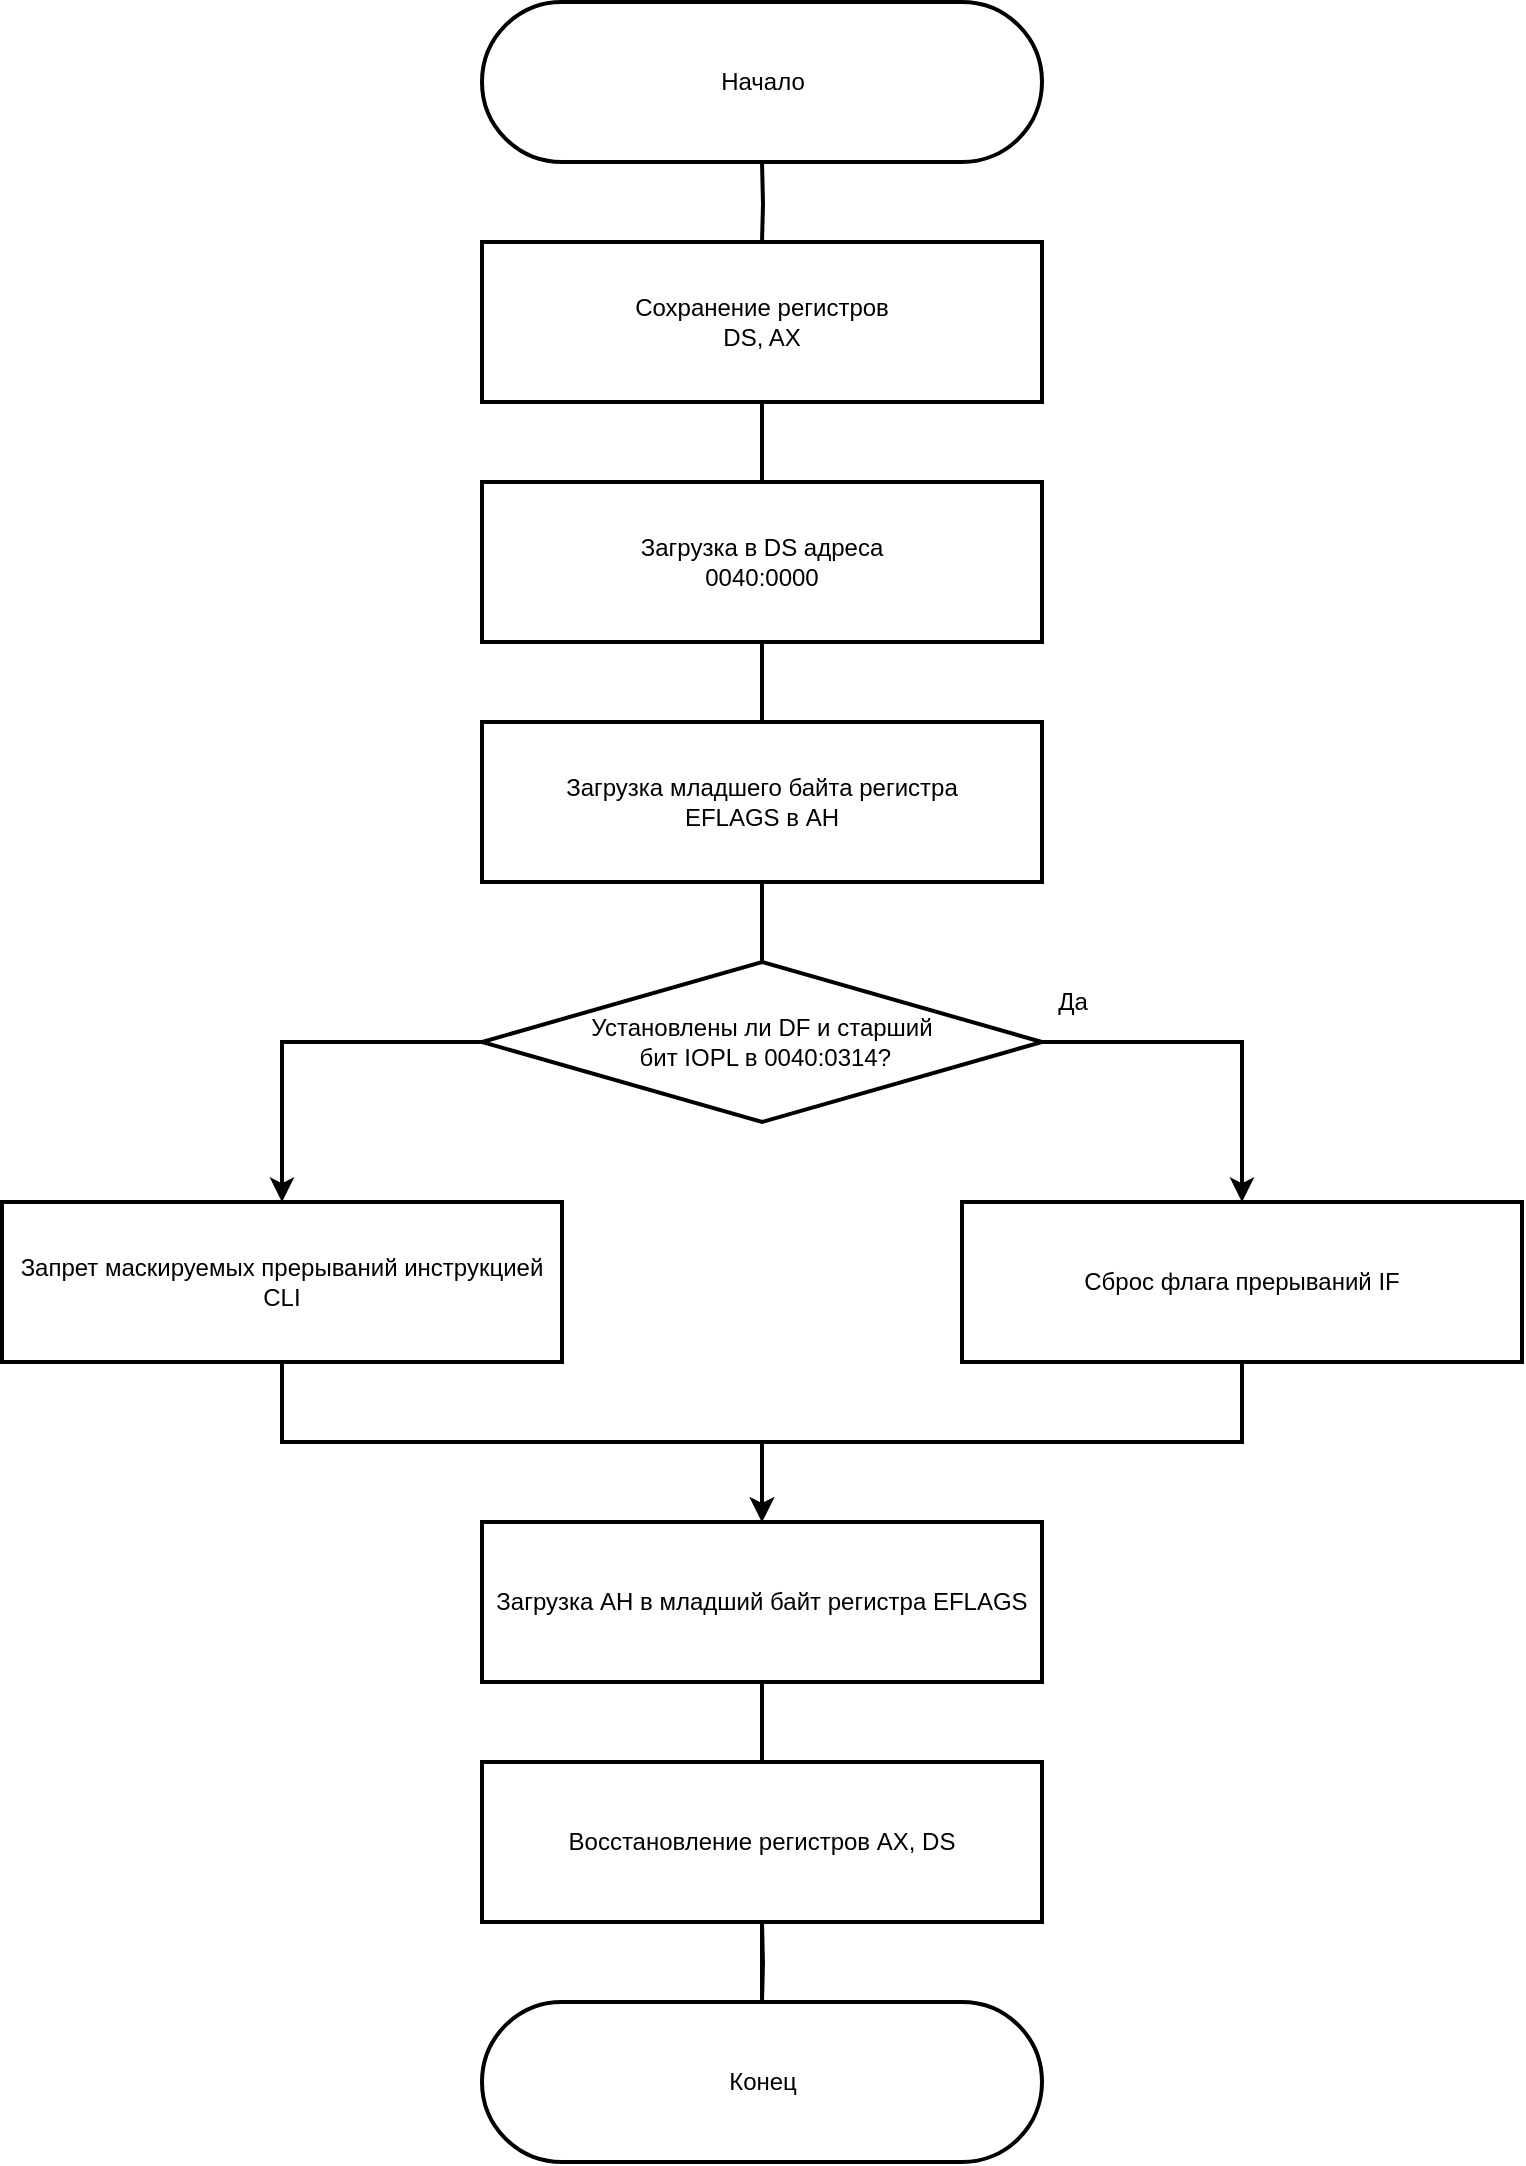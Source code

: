 <mxfile pages="3">
    <diagram id="C5RBs43oDa-KdzZeNtuy" name="Page-1">
        <mxGraphModel dx="1972" dy="605" grid="1" gridSize="10" guides="1" tooltips="1" connect="1" arrows="1" fold="1" page="1" pageScale="1" pageWidth="1169" pageHeight="1654" math="0" shadow="0">
            <root>
                <mxCell id="WIyWlLk6GJQsqaUBKTNV-0"/>
                <mxCell id="WIyWlLk6GJQsqaUBKTNV-1" parent="WIyWlLk6GJQsqaUBKTNV-0"/>
                <mxCell id="19" style="edgeStyle=orthogonalEdgeStyle;rounded=0;orthogonalLoop=1;jettySize=auto;html=1;exitX=0.5;exitY=1;exitDx=0;exitDy=0;exitPerimeter=0;entryX=0.5;entryY=0;entryDx=0;entryDy=0;startArrow=none;startFill=0;endArrow=none;endFill=0;strokeWidth=2;" parent="WIyWlLk6GJQsqaUBKTNV-1" target="22" edge="1">
                    <mxGeometry relative="1" as="geometry">
                        <mxPoint x="-610" y="170" as="sourcePoint"/>
                    </mxGeometry>
                </mxCell>
                <mxCell id="21" style="edgeStyle=orthogonalEdgeStyle;rounded=0;orthogonalLoop=1;jettySize=auto;html=1;exitX=0.5;exitY=1;exitDx=0;exitDy=0;entryX=0.5;entryY=0;entryDx=0;entryDy=0;startArrow=none;startFill=0;endArrow=none;endFill=0;strokeWidth=2;" parent="WIyWlLk6GJQsqaUBKTNV-1" source="22" target="24" edge="1">
                    <mxGeometry relative="1" as="geometry"/>
                </mxCell>
                <mxCell id="22" value="&lt;span&gt;Сохранение регистров&lt;br&gt;DS, AX&lt;br&gt;&lt;/span&gt;" style="whiteSpace=wrap;html=1;rounded=0;arcSize=6;strokeWidth=2;" parent="WIyWlLk6GJQsqaUBKTNV-1" vertex="1">
                    <mxGeometry x="-750" y="210" width="280" height="80" as="geometry"/>
                </mxCell>
                <mxCell id="23" style="edgeStyle=orthogonalEdgeStyle;rounded=0;orthogonalLoop=1;jettySize=auto;html=1;exitX=0.5;exitY=1;exitDx=0;exitDy=0;entryX=0.5;entryY=0;entryDx=0;entryDy=0;startArrow=none;startFill=0;endArrow=none;endFill=0;strokeWidth=2;" parent="WIyWlLk6GJQsqaUBKTNV-1" source="24" target="27" edge="1">
                    <mxGeometry relative="1" as="geometry"/>
                </mxCell>
                <mxCell id="24" value="&lt;span&gt;Загрузка младшего байта регистра&lt;br&gt;EFLAGS в AH&lt;br&gt;&lt;/span&gt;" style="whiteSpace=wrap;html=1;rounded=0;arcSize=6;strokeWidth=2;" parent="WIyWlLk6GJQsqaUBKTNV-1" vertex="1">
                    <mxGeometry x="-750" y="450" width="280" height="80" as="geometry"/>
                </mxCell>
                <mxCell id="25" style="edgeStyle=orthogonalEdgeStyle;rounded=0;orthogonalLoop=1;jettySize=auto;html=1;exitX=1;exitY=0.5;exitDx=0;exitDy=0;entryX=0.5;entryY=0;entryDx=0;entryDy=0;startArrow=none;startFill=0;endArrow=classic;endFill=1;strokeWidth=2;" parent="WIyWlLk6GJQsqaUBKTNV-1" source="27" target="29" edge="1">
                    <mxGeometry relative="1" as="geometry"/>
                </mxCell>
                <mxCell id="26" style="edgeStyle=orthogonalEdgeStyle;rounded=0;orthogonalLoop=1;jettySize=auto;html=1;exitX=0;exitY=0.5;exitDx=0;exitDy=0;entryX=0.5;entryY=0;entryDx=0;entryDy=0;startArrow=none;startFill=0;endArrow=classic;endFill=1;strokeWidth=2;" parent="WIyWlLk6GJQsqaUBKTNV-1" source="27" target="31" edge="1">
                    <mxGeometry relative="1" as="geometry"/>
                </mxCell>
                <mxCell id="27" value="&lt;font style=&quot;font-size: 12px&quot;&gt;Установлены ли DF и старший&lt;br&gt;&amp;nbsp;бит IOPL в 0040:0314?&lt;/font&gt;" style="rhombus;whiteSpace=wrap;html=1;rounded=0;arcSize=6;strokeWidth=2;" parent="WIyWlLk6GJQsqaUBKTNV-1" vertex="1">
                    <mxGeometry x="-750" y="570" width="280" height="80" as="geometry"/>
                </mxCell>
                <mxCell id="28" style="edgeStyle=orthogonalEdgeStyle;rounded=0;orthogonalLoop=1;jettySize=auto;html=1;exitX=0.5;exitY=1;exitDx=0;exitDy=0;startArrow=none;startFill=0;endArrow=classic;endFill=1;entryX=0.5;entryY=0;entryDx=0;entryDy=0;strokeWidth=2;" parent="WIyWlLk6GJQsqaUBKTNV-1" source="29" target="33" edge="1">
                    <mxGeometry relative="1" as="geometry">
                        <mxPoint x="-610" y="850" as="targetPoint"/>
                    </mxGeometry>
                </mxCell>
                <mxCell id="29" value="&lt;font style=&quot;font-size: 12px&quot;&gt;Сброс флага прерываний IF&lt;/font&gt;" style="whiteSpace=wrap;html=1;rounded=0;arcSize=6;strokeWidth=2;" parent="WIyWlLk6GJQsqaUBKTNV-1" vertex="1">
                    <mxGeometry x="-510" y="690" width="280" height="80" as="geometry"/>
                </mxCell>
                <mxCell id="30" style="edgeStyle=orthogonalEdgeStyle;rounded=0;orthogonalLoop=1;jettySize=auto;html=1;exitX=0.5;exitY=1;exitDx=0;exitDy=0;startArrow=none;startFill=0;endArrow=classic;endFill=1;strokeWidth=2;" parent="WIyWlLk6GJQsqaUBKTNV-1" source="31" target="33" edge="1">
                    <mxGeometry relative="1" as="geometry"/>
                </mxCell>
                <mxCell id="31" value="&lt;span&gt;Запрет маскируемых прерываний инструкцией&lt;br&gt;CLI&lt;br&gt;&lt;/span&gt;" style="whiteSpace=wrap;html=1;rounded=0;arcSize=6;strokeWidth=2;" parent="WIyWlLk6GJQsqaUBKTNV-1" vertex="1">
                    <mxGeometry x="-990" y="690" width="280" height="80" as="geometry"/>
                </mxCell>
                <mxCell id="32" style="edgeStyle=orthogonalEdgeStyle;rounded=0;orthogonalLoop=1;jettySize=auto;html=1;exitX=0.5;exitY=1;exitDx=0;exitDy=0;startArrow=none;startFill=0;endArrow=none;endFill=0;strokeWidth=2;" parent="WIyWlLk6GJQsqaUBKTNV-1" source="33" target="35" edge="1">
                    <mxGeometry relative="1" as="geometry"/>
                </mxCell>
                <mxCell id="33" value="&lt;font style=&quot;font-size: 12px&quot;&gt;Загрузка AH в младший байт регистра EFLAGS&lt;/font&gt;" style="whiteSpace=wrap;html=1;rounded=0;arcSize=6;strokeWidth=2;" parent="WIyWlLk6GJQsqaUBKTNV-1" vertex="1">
                    <mxGeometry x="-750" y="850" width="280" height="80" as="geometry"/>
                </mxCell>
                <mxCell id="34" style="edgeStyle=orthogonalEdgeStyle;rounded=0;orthogonalLoop=1;jettySize=auto;html=1;exitX=0.5;exitY=1;exitDx=0;exitDy=0;entryX=0.5;entryY=0;entryDx=0;entryDy=0;entryPerimeter=0;startArrow=none;startFill=0;endArrow=none;endFill=0;strokeWidth=2;" parent="WIyWlLk6GJQsqaUBKTNV-1" source="35" edge="1">
                    <mxGeometry relative="1" as="geometry">
                        <mxPoint x="-610" y="1090" as="targetPoint"/>
                    </mxGeometry>
                </mxCell>
                <mxCell id="35" value="&lt;font style=&quot;font-size: 12px&quot;&gt;Восстановление регистров AX, DS&lt;/font&gt;" style="whiteSpace=wrap;html=1;rounded=0;arcSize=6;strokeWidth=2;" parent="WIyWlLk6GJQsqaUBKTNV-1" vertex="1">
                    <mxGeometry x="-750" y="970" width="280" height="80" as="geometry"/>
                </mxCell>
                <mxCell id="36" value="Да" style="text;html=1;align=center;verticalAlign=middle;resizable=0;points=[];autosize=1;strokeColor=none;fillColor=none;strokeWidth=2;" parent="WIyWlLk6GJQsqaUBKTNV-1" vertex="1">
                    <mxGeometry x="-470" y="580" width="30" height="20" as="geometry"/>
                </mxCell>
                <mxCell id="37" value="&lt;span&gt;Загрузка в DS адреса&lt;br&gt;0040:0000&lt;br&gt;&lt;/span&gt;" style="whiteSpace=wrap;html=1;rounded=0;arcSize=6;strokeWidth=2;" parent="WIyWlLk6GJQsqaUBKTNV-1" vertex="1">
                    <mxGeometry x="-750" y="330" width="280" height="80" as="geometry"/>
                </mxCell>
                <mxCell id="QOdCJm1OBMS5DEGgD8Sm-37" style="edgeStyle=orthogonalEdgeStyle;rounded=0;orthogonalLoop=1;jettySize=auto;html=1;exitX=0.5;exitY=1;exitDx=0;exitDy=0;entryX=0.5;entryY=0;entryDx=0;entryDy=0;entryPerimeter=0;startArrow=none;startFill=0;endArrow=none;endFill=0;strokeWidth=2;" parent="WIyWlLk6GJQsqaUBKTNV-1" edge="1">
                    <mxGeometry relative="1" as="geometry">
                        <mxPoint x="-610" y="1050" as="sourcePoint"/>
                        <mxPoint x="-610" y="1090" as="targetPoint"/>
                    </mxGeometry>
                </mxCell>
                <mxCell id="50" value="Начало" style="html=1;dashed=0;whitespace=wrap;shape=mxgraph.dfd.start;strokeWidth=2;" vertex="1" parent="WIyWlLk6GJQsqaUBKTNV-1">
                    <mxGeometry x="-750" y="90" width="280" height="80" as="geometry"/>
                </mxCell>
                <mxCell id="52" value="Конец" style="html=1;dashed=0;whitespace=wrap;shape=mxgraph.dfd.start;strokeWidth=2;" vertex="1" parent="WIyWlLk6GJQsqaUBKTNV-1">
                    <mxGeometry x="-750" y="1090" width="280" height="80" as="geometry"/>
                </mxCell>
            </root>
        </mxGraphModel>
    </diagram>
    <diagram id="4PLdLxgveLM03PC5nY2m" name="Page-3">
        <mxGraphModel dx="1112" dy="-883" grid="1" gridSize="10" guides="1" tooltips="1" connect="1" arrows="1" fold="1" page="1" pageScale="1" pageWidth="1169" pageHeight="1654" math="0" shadow="0">
            <root>
                <mxCell id="PTrQx92x1PSHm9LetNAU-0"/>
                <mxCell id="PTrQx92x1PSHm9LetNAU-1" parent="PTrQx92x1PSHm9LetNAU-0"/>
                <mxCell id="PTrQx92x1PSHm9LetNAU-2" value="" style="edgeStyle=orthogonalEdgeStyle;rounded=0;orthogonalLoop=1;jettySize=auto;html=1;startArrow=none;startFill=0;endArrow=none;endFill=0;strokeWidth=2;" parent="PTrQx92x1PSHm9LetNAU-1" source="PTrQx92x1PSHm9LetNAU-3" edge="1">
                    <mxGeometry relative="1" as="geometry">
                        <mxPoint x="520" y="1870" as="targetPoint"/>
                    </mxGeometry>
                </mxCell>
                <mxCell id="PTrQx92x1PSHm9LetNAU-3" value="Б" style="verticalLabelPosition=middle;verticalAlign=middle;html=1;shape=mxgraph.flowchart.on-page_reference;rounded=0;labelPosition=center;align=center;strokeWidth=2;" parent="PTrQx92x1PSHm9LetNAU-1" vertex="1">
                    <mxGeometry x="490" y="1730" width="60" height="60" as="geometry"/>
                </mxCell>
                <mxCell id="PTrQx92x1PSHm9LetNAU-4" style="edgeStyle=orthogonalEdgeStyle;rounded=0;orthogonalLoop=1;jettySize=auto;html=1;exitX=0.5;exitY=1;exitDx=0;exitDy=0;entryX=0.5;entryY=0;entryDx=0;entryDy=0;startArrow=none;startFill=0;endArrow=none;endFill=0;strokeWidth=2;" parent="PTrQx92x1PSHm9LetNAU-1" source="PTrQx92x1PSHm9LetNAU-5" target="PTrQx92x1PSHm9LetNAU-8" edge="1">
                    <mxGeometry relative="1" as="geometry"/>
                </mxCell>
                <mxCell id="PTrQx92x1PSHm9LetNAU-5" value="&lt;font style=&quot;font-size: 12px&quot;&gt;Декремент счетчика времени до отключения моторчика дисковода&lt;/font&gt;" style="whiteSpace=wrap;html=1;rounded=0;arcSize=6;strokeWidth=2;" parent="PTrQx92x1PSHm9LetNAU-1" vertex="1">
                    <mxGeometry x="380" y="1850" width="280" height="80" as="geometry"/>
                </mxCell>
                <mxCell id="PTrQx92x1PSHm9LetNAU-6" style="edgeStyle=orthogonalEdgeStyle;rounded=0;orthogonalLoop=1;jettySize=auto;html=1;exitX=1;exitY=0.5;exitDx=0;exitDy=0;startArrow=none;startFill=0;endArrow=classic;endFill=1;entryX=0.5;entryY=0;entryDx=0;entryDy=0;strokeWidth=2;" parent="PTrQx92x1PSHm9LetNAU-1" source="PTrQx92x1PSHm9LetNAU-8" edge="1">
                    <mxGeometry relative="1" as="geometry">
                        <mxPoint x="760" y="2090" as="targetPoint"/>
                        <Array as="points">
                            <mxPoint x="760" y="2010"/>
                        </Array>
                    </mxGeometry>
                </mxCell>
                <mxCell id="PTrQx92x1PSHm9LetNAU-7" style="edgeStyle=orthogonalEdgeStyle;rounded=0;orthogonalLoop=1;jettySize=auto;html=1;exitX=0;exitY=0.5;exitDx=0;exitDy=0;startArrow=none;startFill=0;endArrow=classic;endFill=1;entryX=0.5;entryY=0;entryDx=0;entryDy=0;strokeWidth=2;" parent="PTrQx92x1PSHm9LetNAU-1" source="PTrQx92x1PSHm9LetNAU-8" target="PTrQx92x1PSHm9LetNAU-13" edge="1">
                    <mxGeometry relative="1" as="geometry">
                        <mxPoint x="260" y="2340" as="targetPoint"/>
                        <Array as="points">
                            <mxPoint x="260" y="2010"/>
                            <mxPoint x="260" y="2330"/>
                            <mxPoint x="520" y="2330"/>
                        </Array>
                    </mxGeometry>
                </mxCell>
                <mxCell id="PTrQx92x1PSHm9LetNAU-8" value="&lt;font style=&quot;font-size: 12px&quot;&gt;Счетчик времени до отключения&lt;br&gt;моторчика дисковода = 0?&lt;br&gt;&lt;/font&gt;" style="rhombus;whiteSpace=wrap;html=1;rounded=0;arcSize=6;strokeWidth=2;" parent="PTrQx92x1PSHm9LetNAU-1" vertex="1">
                    <mxGeometry x="380" y="1970" width="280" height="80" as="geometry"/>
                </mxCell>
                <mxCell id="PTrQx92x1PSHm9LetNAU-9" style="edgeStyle=orthogonalEdgeStyle;rounded=0;orthogonalLoop=1;jettySize=auto;html=1;exitX=0.5;exitY=1;exitDx=0;exitDy=0;entryX=0.5;entryY=0;entryDx=0;entryDy=0;startArrow=none;startFill=0;endArrow=none;endFill=0;strokeWidth=2;" parent="PTrQx92x1PSHm9LetNAU-1" edge="1">
                    <mxGeometry relative="1" as="geometry">
                        <mxPoint x="760" y="2170" as="sourcePoint"/>
                        <mxPoint x="760" y="2210" as="targetPoint"/>
                    </mxGeometry>
                </mxCell>
                <mxCell id="PTrQx92x1PSHm9LetNAU-10" style="edgeStyle=orthogonalEdgeStyle;rounded=0;orthogonalLoop=1;jettySize=auto;html=1;exitX=0.5;exitY=1;exitDx=0;exitDy=0;startArrow=none;startFill=0;endArrow=none;endFill=0;strokeWidth=2;" parent="PTrQx92x1PSHm9LetNAU-1" edge="1">
                    <mxGeometry relative="1" as="geometry">
                        <mxPoint x="520" y="2330" as="targetPoint"/>
                        <Array as="points">
                            <mxPoint x="760" y="2330"/>
                        </Array>
                        <mxPoint x="760" y="2290" as="sourcePoint"/>
                    </mxGeometry>
                </mxCell>
                <mxCell id="PTrQx92x1PSHm9LetNAU-11" style="edgeStyle=orthogonalEdgeStyle;rounded=0;orthogonalLoop=1;jettySize=auto;html=1;exitX=1;exitY=0.5;exitDx=0;exitDy=0;startArrow=none;startFill=0;endArrow=classic;endFill=1;strokeWidth=2;" parent="PTrQx92x1PSHm9LetNAU-1" source="PTrQx92x1PSHm9LetNAU-13" edge="1">
                    <mxGeometry relative="1" as="geometry">
                        <mxPoint x="760" y="2490" as="targetPoint"/>
                        <Array as="points">
                            <mxPoint x="760" y="2410"/>
                            <mxPoint x="760" y="2490"/>
                        </Array>
                    </mxGeometry>
                </mxCell>
                <mxCell id="PTrQx92x1PSHm9LetNAU-12" style="edgeStyle=orthogonalEdgeStyle;rounded=0;orthogonalLoop=1;jettySize=auto;html=1;exitX=0;exitY=0.5;exitDx=0;exitDy=0;startArrow=none;startFill=0;endArrow=classic;endFill=1;strokeWidth=2;" parent="PTrQx92x1PSHm9LetNAU-1" source="PTrQx92x1PSHm9LetNAU-13" edge="1">
                    <mxGeometry relative="1" as="geometry">
                        <mxPoint x="280" y="2490" as="targetPoint"/>
                    </mxGeometry>
                </mxCell>
                <mxCell id="PTrQx92x1PSHm9LetNAU-13" value="Флаг четности PF установлен в &lt;br&gt;0040:0314?" style="rhombus;whiteSpace=wrap;html=1;rounded=0;arcSize=6;strokeWidth=2;" parent="PTrQx92x1PSHm9LetNAU-1" vertex="1">
                    <mxGeometry x="380" y="2370" width="280" height="80" as="geometry"/>
                </mxCell>
                <mxCell id="PTrQx92x1PSHm9LetNAU-14" style="edgeStyle=orthogonalEdgeStyle;rounded=0;orthogonalLoop=1;jettySize=auto;html=1;exitX=0.5;exitY=1;exitDx=0;exitDy=0;entryX=0.5;entryY=0;entryDx=0;entryDy=0;startArrow=none;startFill=0;endArrow=classic;endFill=1;strokeWidth=2;" parent="PTrQx92x1PSHm9LetNAU-1" source="PTrQx92x1PSHm9LetNAU-15" target="PTrQx92x1PSHm9LetNAU-19" edge="1">
                    <mxGeometry relative="1" as="geometry"/>
                </mxCell>
                <mxCell id="PTrQx92x1PSHm9LetNAU-15" value="&lt;span&gt;Косвенный вызов прерывания&lt;br&gt;1Ch&lt;br&gt;&lt;/span&gt;" style="whiteSpace=wrap;html=1;rounded=0;arcSize=6;strokeWidth=2;" parent="PTrQx92x1PSHm9LetNAU-1" vertex="1">
                    <mxGeometry x="130" y="2491" width="280" height="80" as="geometry"/>
                </mxCell>
                <mxCell id="PTrQx92x1PSHm9LetNAU-16" style="edgeStyle=orthogonalEdgeStyle;rounded=0;orthogonalLoop=1;jettySize=auto;html=1;exitX=0.5;exitY=1;exitDx=0;exitDy=0;entryX=0.5;entryY=0;entryDx=0;entryDy=0;startArrow=none;startFill=0;endArrow=classic;endFill=1;strokeWidth=2;" parent="PTrQx92x1PSHm9LetNAU-1" source="PTrQx92x1PSHm9LetNAU-17" target="PTrQx92x1PSHm9LetNAU-19" edge="1">
                    <mxGeometry relative="1" as="geometry"/>
                </mxCell>
                <mxCell id="PTrQx92x1PSHm9LetNAU-17" value="&lt;font style=&quot;font-size: 12px&quot;&gt;Вызов прерывания&lt;br&gt;1Ch&lt;/font&gt;" style="verticalLabelPosition=middle;verticalAlign=middle;html=1;shape=process;whiteSpace=wrap;rounded=0;size=0.14;arcSize=6;labelPosition=center;align=center;strokeWidth=2;" parent="PTrQx92x1PSHm9LetNAU-1" vertex="1">
                    <mxGeometry x="620" y="2491" width="280" height="80" as="geometry"/>
                </mxCell>
                <mxCell id="PTrQx92x1PSHm9LetNAU-18" style="edgeStyle=orthogonalEdgeStyle;rounded=0;orthogonalLoop=1;jettySize=auto;html=1;exitX=0.5;exitY=1;exitDx=0;exitDy=0;entryX=0.5;entryY=0;entryDx=0;entryDy=0;startArrow=none;startFill=0;endArrow=none;endFill=0;strokeWidth=2;" parent="PTrQx92x1PSHm9LetNAU-1" source="PTrQx92x1PSHm9LetNAU-19" target="PTrQx92x1PSHm9LetNAU-21" edge="1">
                    <mxGeometry relative="1" as="geometry"/>
                </mxCell>
                <mxCell id="PTrQx92x1PSHm9LetNAU-19" value="&lt;span&gt;Вызов процедуры&lt;br&gt;sub_1&lt;br&gt;&lt;/span&gt;" style="verticalLabelPosition=middle;verticalAlign=middle;html=1;shape=process;whiteSpace=wrap;rounded=0;size=0.14;arcSize=6;labelPosition=center;align=center;strokeWidth=2;" parent="PTrQx92x1PSHm9LetNAU-1" vertex="1">
                    <mxGeometry x="380" y="2650" width="280" height="80" as="geometry"/>
                </mxCell>
                <mxCell id="PTrQx92x1PSHm9LetNAU-20" style="edgeStyle=orthogonalEdgeStyle;rounded=0;orthogonalLoop=1;jettySize=auto;html=1;exitX=0.5;exitY=1;exitDx=0;exitDy=0;entryX=0.5;entryY=0;entryDx=0;entryDy=0;startArrow=none;startFill=0;endArrow=none;endFill=0;strokeWidth=2;" parent="PTrQx92x1PSHm9LetNAU-1" source="PTrQx92x1PSHm9LetNAU-21" target="PTrQx92x1PSHm9LetNAU-23" edge="1">
                    <mxGeometry relative="1" as="geometry"/>
                </mxCell>
                <mxCell id="PTrQx92x1PSHm9LetNAU-21" value="&lt;font style=&quot;font-size: 12px&quot;&gt;Сброс контроллера прерываний&lt;/font&gt;" style="whiteSpace=wrap;html=1;rounded=0;arcSize=6;strokeWidth=2;" parent="PTrQx92x1PSHm9LetNAU-1" vertex="1">
                    <mxGeometry x="380" y="2770" width="280" height="80" as="geometry"/>
                </mxCell>
                <mxCell id="PTrQx92x1PSHm9LetNAU-22" style="edgeStyle=orthogonalEdgeStyle;rounded=0;orthogonalLoop=1;jettySize=auto;html=1;exitX=0.5;exitY=1;exitDx=0;exitDy=0;entryX=0.5;entryY=0;entryDx=0;entryDy=0;entryPerimeter=0;startArrow=none;startFill=0;endArrow=none;endFill=0;strokeWidth=2;" parent="PTrQx92x1PSHm9LetNAU-1" source="PTrQx92x1PSHm9LetNAU-23" target="PTrQx92x1PSHm9LetNAU-24" edge="1">
                    <mxGeometry relative="1" as="geometry"/>
                </mxCell>
                <mxCell id="PTrQx92x1PSHm9LetNAU-23" value="&lt;span&gt;Восстановление регистров&lt;br&gt;AX, DS, DX, ES&lt;br&gt;&lt;/span&gt;" style="whiteSpace=wrap;html=1;rounded=0;arcSize=6;strokeWidth=2;" parent="PTrQx92x1PSHm9LetNAU-1" vertex="1">
                    <mxGeometry x="380" y="2890" width="280" height="80" as="geometry"/>
                </mxCell>
                <mxCell id="PTrQx92x1PSHm9LetNAU-24" value="&lt;font style=&quot;font-size: 12px&quot;&gt;Конец&lt;/font&gt;" style="strokeWidth=2;html=1;shape=mxgraph.flowchart.terminator;whiteSpace=wrap;" parent="PTrQx92x1PSHm9LetNAU-1" vertex="1">
                    <mxGeometry x="380" y="3010" width="280" height="80" as="geometry"/>
                </mxCell>
                <mxCell id="jrrK-UpiYWsVEIdKNfRv-0" value="&lt;font style=&quot;font-size: 12px&quot;&gt;Установка флага отключения моторчика дисковода&lt;/font&gt;" style="whiteSpace=wrap;html=1;rounded=0;arcSize=6;strokeWidth=2;" parent="PTrQx92x1PSHm9LetNAU-1" vertex="1">
                    <mxGeometry x="620" y="2090" width="280" height="80" as="geometry"/>
                </mxCell>
                <mxCell id="jrrK-UpiYWsVEIdKNfRv-1" value="&lt;font style=&quot;font-size: 12px&quot;&gt;Отправка команды отключения 0Ch в порт дисковода (3F2h)&lt;/font&gt;" style="whiteSpace=wrap;html=1;rounded=0;arcSize=6;strokeWidth=2;" parent="PTrQx92x1PSHm9LetNAU-1" vertex="1">
                    <mxGeometry x="620" y="2210" width="280" height="80" as="geometry"/>
                </mxCell>
                <mxCell id="LpbkbNCjLf9gBU9lpW_K-0" value="Да" style="text;html=1;align=center;verticalAlign=middle;resizable=0;points=[];autosize=1;strokeColor=none;" vertex="1" parent="PTrQx92x1PSHm9LetNAU-1">
                    <mxGeometry x="655" y="2380" width="30" height="20" as="geometry"/>
                </mxCell>
            </root>
        </mxGraphModel>
    </diagram>
    <diagram id="SMo9lqOiyiK44Y0W1xno" name="Page-2">
        <mxGraphModel dx="2281" dy="771" grid="1" gridSize="10" guides="1" tooltips="1" connect="1" arrows="1" fold="1" page="1" pageScale="1" pageWidth="1169" pageHeight="1654" math="0" shadow="0">
            <root>
                <mxCell id="3hFEeD8surCcH0dSWmG2-0"/>
                <mxCell id="3hFEeD8surCcH0dSWmG2-1" parent="3hFEeD8surCcH0dSWmG2-0"/>
                <mxCell id="l-EBOWrs5vo055zlGGoX-1" style="edgeStyle=orthogonalEdgeStyle;rounded=0;orthogonalLoop=1;jettySize=auto;html=1;exitX=0.5;exitY=1;exitDx=0;exitDy=0;exitPerimeter=0;entryX=0.5;entryY=0;entryDx=0;entryDy=0;startArrow=none;startFill=0;endArrow=none;endFill=0;strokeWidth=2;" parent="3hFEeD8surCcH0dSWmG2-1" source="3hFEeD8surCcH0dSWmG2-2" target="T3StZe7bPnIQIUZtU70U-0" edge="1">
                    <mxGeometry relative="1" as="geometry"/>
                </mxCell>
                <mxCell id="3hFEeD8surCcH0dSWmG2-2" value="&lt;font style=&quot;font-size: 12px&quot;&gt;Начало&lt;/font&gt;" style="strokeWidth=2;html=1;shape=mxgraph.flowchart.terminator;whiteSpace=wrap;" parent="3hFEeD8surCcH0dSWmG2-1" vertex="1">
                    <mxGeometry x="-760" y="80" width="280" height="80" as="geometry"/>
                </mxCell>
                <mxCell id="l-EBOWrs5vo055zlGGoX-2" style="edgeStyle=orthogonalEdgeStyle;rounded=0;orthogonalLoop=1;jettySize=auto;html=1;exitX=0.5;exitY=1;exitDx=0;exitDy=0;entryX=0.5;entryY=0;entryDx=0;entryDy=0;startArrow=none;startFill=0;endArrow=none;endFill=0;strokeWidth=2;" parent="3hFEeD8surCcH0dSWmG2-1" source="T3StZe7bPnIQIUZtU70U-0" target="T3StZe7bPnIQIUZtU70U-1" edge="1">
                    <mxGeometry relative="1" as="geometry"/>
                </mxCell>
                <mxCell id="T3StZe7bPnIQIUZtU70U-0" value="&lt;span&gt;Сохранение регистров&lt;br&gt;DS, AX&lt;br&gt;&lt;/span&gt;" style="whiteSpace=wrap;html=1;rounded=0;arcSize=6;strokeWidth=2;" parent="3hFEeD8surCcH0dSWmG2-1" vertex="1">
                    <mxGeometry x="-760" y="200" width="280" height="80" as="geometry"/>
                </mxCell>
                <mxCell id="l-EBOWrs5vo055zlGGoX-3" style="edgeStyle=orthogonalEdgeStyle;rounded=0;orthogonalLoop=1;jettySize=auto;html=1;exitX=0.5;exitY=1;exitDx=0;exitDy=0;entryX=0.5;entryY=0;entryDx=0;entryDy=0;startArrow=none;startFill=0;endArrow=none;endFill=0;strokeWidth=2;" parent="3hFEeD8surCcH0dSWmG2-1" source="T3StZe7bPnIQIUZtU70U-1" target="l-EBOWrs5vo055zlGGoX-0" edge="1">
                    <mxGeometry relative="1" as="geometry"/>
                </mxCell>
                <mxCell id="T3StZe7bPnIQIUZtU70U-1" value="&lt;span&gt;Загрузка младшего байта регистра&lt;br&gt;EFLAGS в AH&lt;br&gt;&lt;/span&gt;" style="whiteSpace=wrap;html=1;rounded=0;arcSize=6;strokeWidth=2;" parent="3hFEeD8surCcH0dSWmG2-1" vertex="1">
                    <mxGeometry x="-760" y="440" width="280" height="80" as="geometry"/>
                </mxCell>
                <mxCell id="l-EBOWrs5vo055zlGGoX-5" style="edgeStyle=orthogonalEdgeStyle;rounded=0;orthogonalLoop=1;jettySize=auto;html=1;exitX=1;exitY=0.5;exitDx=0;exitDy=0;entryX=0.5;entryY=0;entryDx=0;entryDy=0;startArrow=none;startFill=0;endArrow=classic;endFill=1;strokeWidth=2;" parent="3hFEeD8surCcH0dSWmG2-1" source="l-EBOWrs5vo055zlGGoX-0" target="l-EBOWrs5vo055zlGGoX-4" edge="1">
                    <mxGeometry relative="1" as="geometry"/>
                </mxCell>
                <mxCell id="l-EBOWrs5vo055zlGGoX-7" style="edgeStyle=orthogonalEdgeStyle;rounded=0;orthogonalLoop=1;jettySize=auto;html=1;exitX=0;exitY=0.5;exitDx=0;exitDy=0;entryX=0.5;entryY=0;entryDx=0;entryDy=0;startArrow=none;startFill=0;endArrow=classic;endFill=1;strokeWidth=2;" parent="3hFEeD8surCcH0dSWmG2-1" source="l-EBOWrs5vo055zlGGoX-0" target="l-EBOWrs5vo055zlGGoX-6" edge="1">
                    <mxGeometry relative="1" as="geometry"/>
                </mxCell>
                <mxCell id="l-EBOWrs5vo055zlGGoX-0" value="&lt;font style=&quot;font-size: 12px&quot;&gt;Установлены ли DF и старший&lt;br&gt;&amp;nbsp;бит IOPL в 0040:0314?&lt;/font&gt;" style="rhombus;whiteSpace=wrap;html=1;rounded=0;arcSize=6;strokeWidth=2;" parent="3hFEeD8surCcH0dSWmG2-1" vertex="1">
                    <mxGeometry x="-760" y="560" width="280" height="80" as="geometry"/>
                </mxCell>
                <mxCell id="l-EBOWrs5vo055zlGGoX-12" style="edgeStyle=orthogonalEdgeStyle;rounded=0;orthogonalLoop=1;jettySize=auto;html=1;exitX=0.5;exitY=1;exitDx=0;exitDy=0;startArrow=none;startFill=0;endArrow=classic;endFill=1;entryX=0.5;entryY=0;entryDx=0;entryDy=0;strokeWidth=2;" parent="3hFEeD8surCcH0dSWmG2-1" source="l-EBOWrs5vo055zlGGoX-4" target="l-EBOWrs5vo055zlGGoX-8" edge="1">
                    <mxGeometry relative="1" as="geometry">
                        <mxPoint x="-620" y="840" as="targetPoint"/>
                    </mxGeometry>
                </mxCell>
                <mxCell id="l-EBOWrs5vo055zlGGoX-4" value="&lt;font style=&quot;font-size: 12px&quot;&gt;Сброс флага прерываний IF&lt;/font&gt;" style="whiteSpace=wrap;html=1;rounded=0;arcSize=6;strokeWidth=2;" parent="3hFEeD8surCcH0dSWmG2-1" vertex="1">
                    <mxGeometry x="-520" y="680" width="280" height="80" as="geometry"/>
                </mxCell>
                <mxCell id="l-EBOWrs5vo055zlGGoX-11" style="edgeStyle=orthogonalEdgeStyle;rounded=0;orthogonalLoop=1;jettySize=auto;html=1;exitX=0.5;exitY=1;exitDx=0;exitDy=0;startArrow=none;startFill=0;endArrow=classic;endFill=1;strokeWidth=2;" parent="3hFEeD8surCcH0dSWmG2-1" source="l-EBOWrs5vo055zlGGoX-6" target="l-EBOWrs5vo055zlGGoX-8" edge="1">
                    <mxGeometry relative="1" as="geometry"/>
                </mxCell>
                <mxCell id="l-EBOWrs5vo055zlGGoX-6" value="&lt;span&gt;Запрет маскируемых прерываний инструкцией&lt;br&gt;CLI&lt;br&gt;&lt;/span&gt;" style="whiteSpace=wrap;html=1;rounded=0;arcSize=6;strokeWidth=2;" parent="3hFEeD8surCcH0dSWmG2-1" vertex="1">
                    <mxGeometry x="-1000" y="680" width="280" height="80" as="geometry"/>
                </mxCell>
                <mxCell id="l-EBOWrs5vo055zlGGoX-13" style="edgeStyle=orthogonalEdgeStyle;rounded=0;orthogonalLoop=1;jettySize=auto;html=1;exitX=0.5;exitY=1;exitDx=0;exitDy=0;startArrow=none;startFill=0;endArrow=none;endFill=0;strokeWidth=2;" parent="3hFEeD8surCcH0dSWmG2-1" source="l-EBOWrs5vo055zlGGoX-8" target="l-EBOWrs5vo055zlGGoX-9" edge="1">
                    <mxGeometry relative="1" as="geometry"/>
                </mxCell>
                <mxCell id="l-EBOWrs5vo055zlGGoX-8" value="&lt;font style=&quot;font-size: 12px&quot;&gt;Загрузка AH в младший байт регистра EFLAGS&lt;/font&gt;" style="whiteSpace=wrap;html=1;rounded=0;arcSize=6;strokeWidth=2;" parent="3hFEeD8surCcH0dSWmG2-1" vertex="1">
                    <mxGeometry x="-760" y="840" width="280" height="80" as="geometry"/>
                </mxCell>
                <mxCell id="l-EBOWrs5vo055zlGGoX-14" style="edgeStyle=orthogonalEdgeStyle;rounded=0;orthogonalLoop=1;jettySize=auto;html=1;exitX=0.5;exitY=1;exitDx=0;exitDy=0;entryX=0.5;entryY=0;entryDx=0;entryDy=0;entryPerimeter=0;startArrow=none;startFill=0;endArrow=none;endFill=0;strokeWidth=2;" parent="3hFEeD8surCcH0dSWmG2-1" source="l-EBOWrs5vo055zlGGoX-9" target="l-EBOWrs5vo055zlGGoX-10" edge="1">
                    <mxGeometry relative="1" as="geometry"/>
                </mxCell>
                <mxCell id="l-EBOWrs5vo055zlGGoX-9" value="&lt;font style=&quot;font-size: 12px&quot;&gt;Восстановление регистров AX, DS&lt;/font&gt;" style="whiteSpace=wrap;html=1;rounded=0;arcSize=6;strokeWidth=2;" parent="3hFEeD8surCcH0dSWmG2-1" vertex="1">
                    <mxGeometry x="-760" y="960" width="280" height="80" as="geometry"/>
                </mxCell>
                <mxCell id="l-EBOWrs5vo055zlGGoX-10" value="&lt;font style=&quot;font-size: 12px&quot;&gt;Конец&lt;/font&gt;" style="strokeWidth=2;html=1;shape=mxgraph.flowchart.terminator;whiteSpace=wrap;" parent="3hFEeD8surCcH0dSWmG2-1" vertex="1">
                    <mxGeometry x="-760" y="1080" width="280" height="80" as="geometry"/>
                </mxCell>
                <mxCell id="hmYaRsFD88xVEkdwvIxV-0" value="Да" style="text;html=1;align=center;verticalAlign=middle;resizable=0;points=[];autosize=1;strokeColor=none;fillColor=none;strokeWidth=2;" parent="3hFEeD8surCcH0dSWmG2-1" vertex="1">
                    <mxGeometry x="-480" y="570" width="30" height="20" as="geometry"/>
                </mxCell>
                <mxCell id="hmYaRsFD88xVEkdwvIxV-1" value="&lt;span&gt;Загрузка в DS адреса&lt;br&gt;0040:0000&lt;br&gt;&lt;/span&gt;" style="whiteSpace=wrap;html=1;rounded=0;arcSize=6;strokeWidth=2;" parent="3hFEeD8surCcH0dSWmG2-1" vertex="1">
                    <mxGeometry x="-760" y="320" width="280" height="80" as="geometry"/>
                </mxCell>
            </root>
        </mxGraphModel>
    </diagram>
    <diagram id="pvptHs4O_jrLpWgV0axq" name="Страница 4">
        <mxGraphModel dx="1112" dy="771" grid="1" gridSize="10" guides="1" tooltips="1" connect="1" arrows="1" fold="1" page="1" pageScale="1" pageWidth="827" pageHeight="1169" math="0" shadow="0">
            <root>
                <mxCell id="eQSLLLaja5Yvgr1dc8NQ-0"/>
                <mxCell id="eQSLLLaja5Yvgr1dc8NQ-1" parent="eQSLLLaja5Yvgr1dc8NQ-0"/>
                <mxCell id="eQSLLLaja5Yvgr1dc8NQ-2" value="Б" style="verticalLabelPosition=middle;verticalAlign=middle;html=1;shape=mxgraph.flowchart.on-page_reference;rounded=0;labelPosition=center;align=center;strokeWidth=2;" vertex="1" parent="eQSLLLaja5Yvgr1dc8NQ-1">
                    <mxGeometry x="270" y="1560" width="60" height="60" as="geometry"/>
                </mxCell>
                <mxCell id="eQSLLLaja5Yvgr1dc8NQ-3" value="&lt;font style=&quot;font-size: 12px&quot;&gt;Да&lt;/font&gt;" style="edgeStyle=orthogonalEdgeStyle;rounded=0;orthogonalLoop=1;jettySize=auto;html=1;exitX=1;exitY=0.5;exitDx=0;exitDy=0;startArrow=none;startFill=0;endArrow=classic;endFill=1;strokeWidth=2;" edge="1" parent="eQSLLLaja5Yvgr1dc8NQ-1" source="eQSLLLaja5Yvgr1dc8NQ-5">
                    <mxGeometry x="-0.636" y="20" relative="1" as="geometry">
                        <mxPoint x="540" y="1000" as="targetPoint"/>
                        <mxPoint as="offset"/>
                    </mxGeometry>
                </mxCell>
                <mxCell id="eQSLLLaja5Yvgr1dc8NQ-4" style="edgeStyle=orthogonalEdgeStyle;rounded=0;orthogonalLoop=1;jettySize=auto;html=1;exitX=0;exitY=0.5;exitDx=0;exitDy=0;startArrow=none;startFill=0;endArrow=none;endFill=0;strokeWidth=2;" edge="1" parent="eQSLLLaja5Yvgr1dc8NQ-1" source="eQSLLLaja5Yvgr1dc8NQ-5">
                    <mxGeometry relative="1" as="geometry">
                        <mxPoint x="540" y="1520" as="targetPoint"/>
                        <Array as="points">
                            <mxPoint x="60" y="880"/>
                            <mxPoint x="60" y="1520"/>
                            <mxPoint x="540" y="1520"/>
                        </Array>
                    </mxGeometry>
                </mxCell>
                <mxCell id="eQSLLLaja5Yvgr1dc8NQ-5" value="&lt;font&gt;&lt;font style=&quot;font-size: 12px&quot;&gt;2 старших байта счетчика = 24?&lt;/font&gt;&lt;br&gt;&lt;/font&gt;" style="rhombus;whiteSpace=wrap;html=1;rounded=0;arcSize=6;strokeWidth=2;" vertex="1" parent="eQSLLLaja5Yvgr1dc8NQ-1">
                    <mxGeometry x="160" y="840" width="280" height="80" as="geometry"/>
                </mxCell>
                <mxCell id="eQSLLLaja5Yvgr1dc8NQ-6" value="&lt;font style=&quot;font-size: 12px&quot;&gt;Да&lt;/font&gt;" style="edgeStyle=orthogonalEdgeStyle;rounded=0;orthogonalLoop=1;jettySize=auto;html=1;exitX=1;exitY=0.5;exitDx=0;exitDy=0;startArrow=none;startFill=0;endArrow=classic;endFill=1;entryX=0.5;entryY=0;entryDx=0;entryDy=0;strokeWidth=2;" edge="1" parent="eQSLLLaja5Yvgr1dc8NQ-1" source="eQSLLLaja5Yvgr1dc8NQ-8" target="eQSLLLaja5Yvgr1dc8NQ-10">
                    <mxGeometry x="-0.818" y="20" relative="1" as="geometry">
                        <mxPoint x="780" y="1160" as="targetPoint"/>
                        <mxPoint as="offset"/>
                    </mxGeometry>
                </mxCell>
                <mxCell id="eQSLLLaja5Yvgr1dc8NQ-7" style="edgeStyle=orthogonalEdgeStyle;rounded=0;orthogonalLoop=1;jettySize=auto;html=1;exitX=0;exitY=0.5;exitDx=0;exitDy=0;startArrow=none;startFill=0;endArrow=none;endFill=0;strokeWidth=2;" edge="1" parent="eQSLLLaja5Yvgr1dc8NQ-1" source="eQSLLLaja5Yvgr1dc8NQ-8">
                    <mxGeometry relative="1" as="geometry">
                        <mxPoint x="540" y="1500" as="targetPoint"/>
                        <Array as="points">
                            <mxPoint x="300" y="1040"/>
                            <mxPoint x="300" y="1480"/>
                            <mxPoint x="540" y="1480"/>
                        </Array>
                    </mxGeometry>
                </mxCell>
                <mxCell id="eQSLLLaja5Yvgr1dc8NQ-8" value="&lt;font style=&quot;font-size: 12px&quot;&gt;2 младших байта счетчика = 176?&lt;/font&gt;" style="rhombus;whiteSpace=wrap;html=1;rounded=0;arcSize=6;strokeWidth=2;" vertex="1" parent="eQSLLLaja5Yvgr1dc8NQ-1">
                    <mxGeometry x="400" y="1000" width="280" height="80" as="geometry"/>
                </mxCell>
                <mxCell id="eQSLLLaja5Yvgr1dc8NQ-9" style="edgeStyle=orthogonalEdgeStyle;rounded=0;orthogonalLoop=1;jettySize=auto;html=1;exitX=0.5;exitY=1;exitDx=0;exitDy=0;entryX=0.5;entryY=0;entryDx=0;entryDy=0;startArrow=none;startFill=0;endArrow=none;endFill=0;strokeWidth=2;" edge="1" parent="eQSLLLaja5Yvgr1dc8NQ-1" source="eQSLLLaja5Yvgr1dc8NQ-10" target="eQSLLLaja5Yvgr1dc8NQ-12">
                    <mxGeometry relative="1" as="geometry"/>
                </mxCell>
                <mxCell id="eQSLLLaja5Yvgr1dc8NQ-10" value="&lt;font style=&quot;font-size: 12px&quot;&gt;Обнуление 2 старших байта счетчика реального времени&lt;/font&gt;" style="whiteSpace=wrap;html=1;rounded=0;arcSize=6;strokeWidth=2;" vertex="1" parent="eQSLLLaja5Yvgr1dc8NQ-1">
                    <mxGeometry x="680" y="1120" width="200" height="80" as="geometry"/>
                </mxCell>
                <mxCell id="eQSLLLaja5Yvgr1dc8NQ-11" style="edgeStyle=orthogonalEdgeStyle;rounded=0;orthogonalLoop=1;jettySize=auto;html=1;exitX=0.5;exitY=1;exitDx=0;exitDy=0;entryX=0.5;entryY=0;entryDx=0;entryDy=0;startArrow=none;startFill=0;endArrow=none;endFill=0;strokeWidth=2;" edge="1" parent="eQSLLLaja5Yvgr1dc8NQ-1" source="eQSLLLaja5Yvgr1dc8NQ-12" target="eQSLLLaja5Yvgr1dc8NQ-14">
                    <mxGeometry relative="1" as="geometry"/>
                </mxCell>
                <mxCell id="eQSLLLaja5Yvgr1dc8NQ-12" value="&lt;font style=&quot;font-size: 12px&quot;&gt;Обнуление 2 младших байта счетчика реального времени&lt;/font&gt;" style="whiteSpace=wrap;html=1;rounded=0;arcSize=6;strokeWidth=2;" vertex="1" parent="eQSLLLaja5Yvgr1dc8NQ-1">
                    <mxGeometry x="680" y="1240" width="200" height="80" as="geometry"/>
                </mxCell>
                <mxCell id="eQSLLLaja5Yvgr1dc8NQ-13" style="edgeStyle=orthogonalEdgeStyle;rounded=0;orthogonalLoop=1;jettySize=auto;html=1;exitX=0.5;exitY=1;exitDx=0;exitDy=0;entryX=0.5;entryY=0;entryDx=0;entryDy=0;entryPerimeter=0;startArrow=none;startFill=0;endArrow=classic;endFill=1;strokeWidth=2;" edge="1" parent="eQSLLLaja5Yvgr1dc8NQ-1" source="eQSLLLaja5Yvgr1dc8NQ-14" target="eQSLLLaja5Yvgr1dc8NQ-2">
                    <mxGeometry relative="1" as="geometry">
                        <Array as="points">
                            <mxPoint x="780" y="1480"/>
                            <mxPoint x="540" y="1480"/>
                            <mxPoint x="540" y="1520"/>
                            <mxPoint x="300" y="1520"/>
                        </Array>
                    </mxGeometry>
                </mxCell>
                <mxCell id="eQSLLLaja5Yvgr1dc8NQ-14" value="&lt;font style=&quot;font-size: 12px&quot;&gt;Установка флага прошедших суток&lt;/font&gt;" style="whiteSpace=wrap;html=1;rounded=0;arcSize=6;strokeWidth=2;" vertex="1" parent="eQSLLLaja5Yvgr1dc8NQ-1">
                    <mxGeometry x="680" y="1360" width="200" height="80" as="geometry"/>
                </mxCell>
                <mxCell id="eQSLLLaja5Yvgr1dc8NQ-30" style="edgeStyle=orthogonalEdgeStyle;rounded=0;orthogonalLoop=1;jettySize=auto;html=1;exitX=0.5;exitY=1;exitDx=0;exitDy=0;exitPerimeter=0;entryX=0.5;entryY=0;entryDx=0;entryDy=0;endArrow=none;endFill=0;strokeWidth=2;" edge="1" parent="eQSLLLaja5Yvgr1dc8NQ-1" source="eQSLLLaja5Yvgr1dc8NQ-29" target="eQSLLLaja5Yvgr1dc8NQ-5">
                    <mxGeometry relative="1" as="geometry"/>
                </mxCell>
                <mxCell id="eQSLLLaja5Yvgr1dc8NQ-29" value="А" style="verticalLabelPosition=middle;verticalAlign=middle;html=1;shape=mxgraph.flowchart.on-page_reference;rounded=0;labelPosition=center;align=center;strokeWidth=2;" vertex="1" parent="eQSLLLaja5Yvgr1dc8NQ-1">
                    <mxGeometry x="270" y="730" width="60" height="60" as="geometry"/>
                </mxCell>
            </root>
        </mxGraphModel>
    </diagram>
</mxfile>